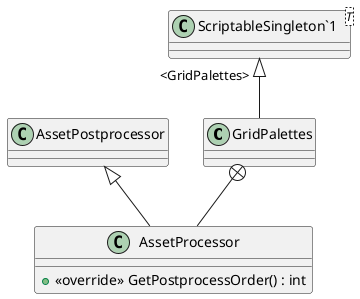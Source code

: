 @startuml
class GridPalettes {
}
class "ScriptableSingleton`1"<T> {
}
class AssetProcessor {
    + <<override>> GetPostprocessOrder() : int
}
"ScriptableSingleton`1" "<GridPalettes>" <|-- GridPalettes
GridPalettes +-- AssetProcessor
AssetPostprocessor <|-- AssetProcessor
@enduml
